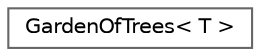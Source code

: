 digraph "Graphical Class Hierarchy"
{
 // LATEX_PDF_SIZE
  bgcolor="transparent";
  edge [fontname=Helvetica,fontsize=10,labelfontname=Helvetica,labelfontsize=10];
  node [fontname=Helvetica,fontsize=10,shape=box,height=0.2,width=0.4];
  rankdir="LR";
  Node0 [id="Node000000",label="GardenOfTrees\< T \>",height=0.2,width=0.4,color="grey40", fillcolor="white", style="filled",URL="$class_garden_of_trees.html",tooltip="класс Garden (Сад) для хранения указателей на объекты растений (AppleTree, PeachTree,..."];
}
